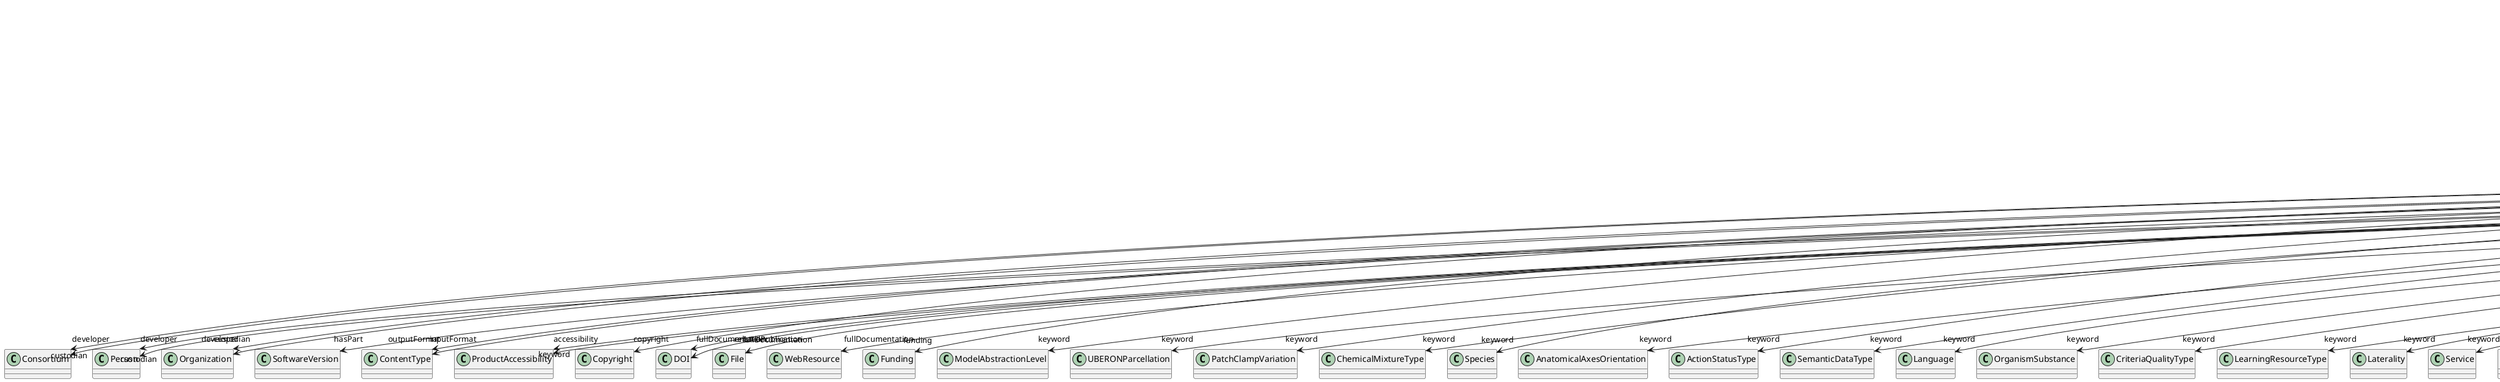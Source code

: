 @startuml
class WebServiceVersion {
+developer
+hasPart
+inputFormat
+isAlternativeVersionOf
+isNewVersionOf
+outputFormat
+accessibility
+copyright
+custodian
+description
+fullDocumentation
+fullName
+funding
+homepage
+howToCite
+keyword
+otherContribution
+relatedPublication
+releaseDate
+repository
+shortName
+supportChannel
+versionIdentifier
+versionInnovation

}
WebServiceVersion -d-> "developer" Consortium
WebServiceVersion -d-> "developer" Person
WebServiceVersion -d-> "developer" Organization
WebServiceVersion -d-> "hasPart" SoftwareVersion
WebServiceVersion -d-> "inputFormat" ContentType
WebServiceVersion -d-> "isAlternativeVersionOf" WebServiceVersion
WebServiceVersion -d-> "isNewVersionOf" WebServiceVersion
WebServiceVersion -d-> "outputFormat" ContentType
WebServiceVersion -d-> "accessibility" ProductAccessibility
WebServiceVersion -d-> "copyright" Copyright
WebServiceVersion -d-> "custodian" Consortium
WebServiceVersion -d-> "custodian" Person
WebServiceVersion -d-> "custodian" Organization
WebServiceVersion -d-> "fullDocumentation" DOI
WebServiceVersion -d-> "fullDocumentation" File
WebServiceVersion -d-> "fullDocumentation" WebResource
WebServiceVersion -d-> "funding" Funding
WebServiceVersion -d-> "keyword" ModelAbstractionLevel
WebServiceVersion -d-> "keyword" UBERONParcellation
WebServiceVersion -d-> "keyword" PatchClampVariation
WebServiceVersion -d-> "keyword" ChemicalMixtureType
WebServiceVersion -d-> "keyword" Species
WebServiceVersion -d-> "keyword" AnatomicalAxesOrientation
WebServiceVersion -d-> "keyword" ActionStatusType
WebServiceVersion -d-> "keyword" SemanticDataType
WebServiceVersion -d-> "keyword" Language
WebServiceVersion -d-> "keyword" OrganismSubstance
WebServiceVersion -d-> "keyword" CriteriaQualityType
WebServiceVersion -d-> "keyword" LearningResourceType
WebServiceVersion -d-> "keyword" Laterality
WebServiceVersion -d-> "keyword" Service
WebServiceVersion -d-> "keyword" ProductAccessibility
WebServiceVersion -d-> "keyword" BiologicalSex
WebServiceVersion -d-> "keyword" OrganismSystem
WebServiceVersion -d-> "keyword" EthicsAssessment
WebServiceVersion -d-> "keyword" AgeCategory
WebServiceVersion -d-> "keyword" AuditoryStimulusType
WebServiceVersion -d-> "keyword" BiologicalOrder
WebServiceVersion -d-> "keyword" Organ
WebServiceVersion -d-> "keyword" OlfactoryStimulusType
WebServiceVersion -d-> "keyword" ModelScope
WebServiceVersion -d-> "keyword" SoftwareFeature
WebServiceVersion -d-> "keyword" AnnotationType
WebServiceVersion -d-> "keyword" SubcellularEntity
WebServiceVersion -d-> "keyword" OperatingDevice
WebServiceVersion -d-> "keyword" AnatomicalIdentificationType
WebServiceVersion -d-> "keyword" StimulationTechnique
WebServiceVersion -d-> "keyword" FileBundleGrouping
WebServiceVersion -d-> "keyword" Colormap
WebServiceVersion -d-> "keyword" GustatoryStimulusType
WebServiceVersion -d-> "keyword" ProgrammingLanguage
WebServiceVersion -d-> "keyword" DeviceType
WebServiceVersion -d-> "keyword" DiseaseModel
WebServiceVersion -d-> "keyword" OpticalStimulusType
WebServiceVersion -d-> "keyword" FileUsageRole
WebServiceVersion -d-> "keyword" AnatomicalPlane
WebServiceVersion -d-> "keyword" AtlasType
WebServiceVersion -d-> "keyword" CellCultureType
WebServiceVersion -d-> "keyword" Terminology
WebServiceVersion -d-> "keyword" CranialWindowConstructionType
WebServiceVersion -d-> "keyword" AnalysisTechnique
WebServiceVersion -d-> "keyword" CranialWindowReinforcementType
WebServiceVersion -d-> "keyword" EducationalLevel
WebServiceVersion -d-> "keyword" VisualStimulusType
WebServiceVersion -d-> "keyword" SubjectAttribute
WebServiceVersion -d-> "keyword" AnnotationCriteriaType
WebServiceVersion -d-> "keyword" DataType
WebServiceVersion -d-> "keyword" TissueSampleType
WebServiceVersion -d-> "keyword" BiologicalProcess
WebServiceVersion -d-> "keyword" UnitOfMeasurement
WebServiceVersion -d-> "keyword" SoftwareApplicationCategory
WebServiceVersion -d-> "keyword" MolecularEntity
WebServiceVersion -d-> "keyword" TactileStimulusType
WebServiceVersion -d-> "keyword" BreedingType
WebServiceVersion -d-> "keyword" CellType
WebServiceVersion -d-> "keyword" StimulationApproach
WebServiceVersion -d-> "keyword" TermSuggestion
WebServiceVersion -d-> "keyword" MetaDataModelType
WebServiceVersion -d-> "keyword" PreparationType
WebServiceVersion -d-> "keyword" FileRepositoryType
WebServiceVersion -d-> "keyword" Handedness
WebServiceVersion -d-> "keyword" SetupType
WebServiceVersion -d-> "keyword" OperatingSystem
WebServiceVersion -d-> "keyword" Disease
WebServiceVersion -d-> "keyword" DifferenceMeasure
WebServiceVersion -d-> "keyword" MeasuredQuantity
WebServiceVersion -d-> "keyword" QualitativeOverlap
WebServiceVersion -d-> "keyword" TypeOfUncertainty
WebServiceVersion -d-> "keyword" GeneticStrainType
WebServiceVersion -d-> "keyword" ContributionType
WebServiceVersion -d-> "keyword" Technique
WebServiceVersion -d-> "keyword" ExperimentalApproach
WebServiceVersion -d-> "keyword" TissueSampleAttribute
WebServiceVersion -d-> "keyword" ElectricalStimulusType
WebServiceVersion -d-> "keyword" MeasuredSignalType
WebServiceVersion -d-> "otherContribution" Contribution
WebServiceVersion -d-> "relatedPublication" ScholarlyArticle
WebServiceVersion -d-> "relatedPublication" Chapter
WebServiceVersion -d-> "relatedPublication" Book
WebServiceVersion -d-> "relatedPublication" ISSN
WebServiceVersion -d-> "relatedPublication" HANDLE
WebServiceVersion -d-> "relatedPublication" ISBN
WebServiceVersion -d-> "relatedPublication" DOI
WebServiceVersion -d-> "repository" FileRepository

@enduml
